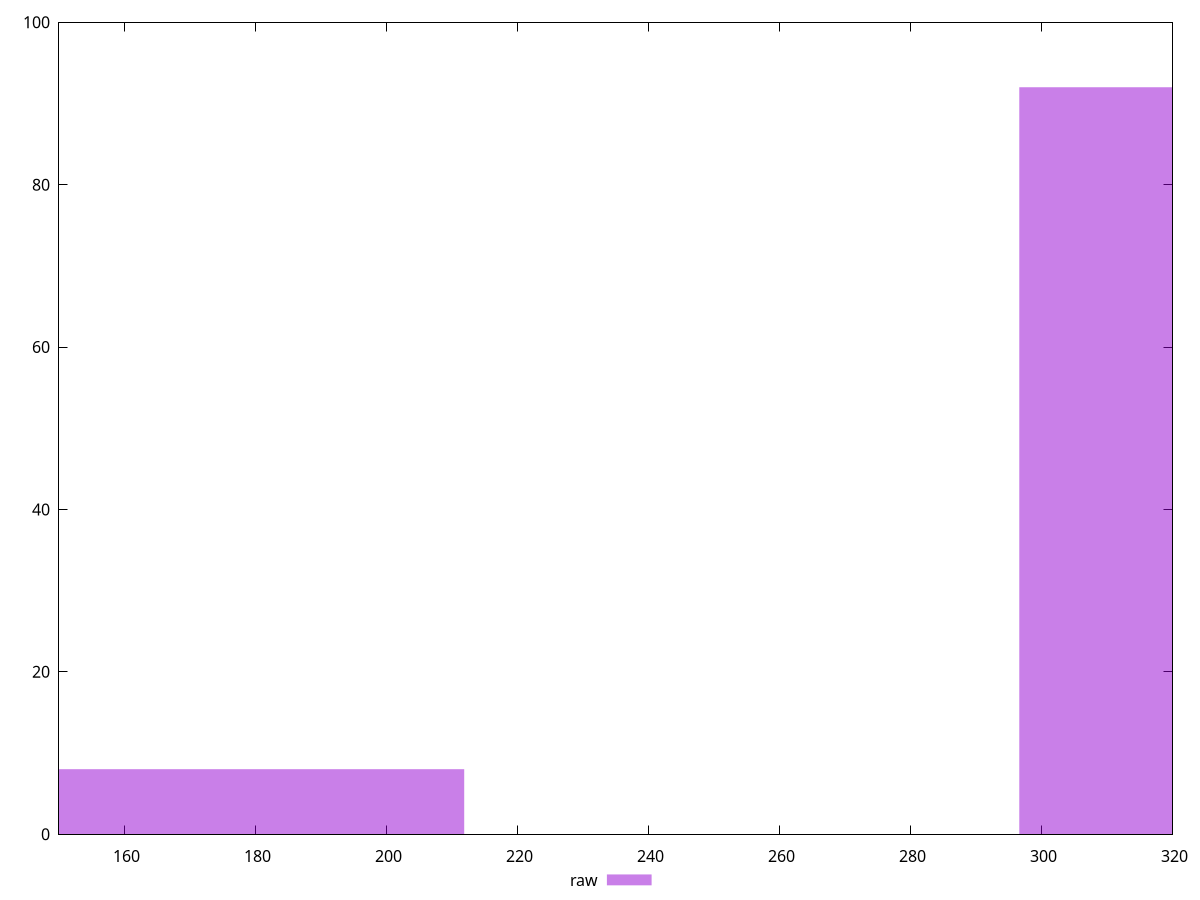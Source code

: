 reset

$raw <<EOF
338.98128045338353 92
169.49064022669177 8
EOF

set key outside below
set boxwidth 84.74532011334588
set xrange [150:320]
set yrange [0:100]
set trange [0:100]
set style fill transparent solid 0.5 noborder
set terminal svg size 640, 490 enhanced background rgb 'white'
set output "report_00018_2021-02-10T15-25-16.877Z/offscreen-images/samples/pages+cached+noadtech/raw/histogram.svg"

plot $raw title "raw" with boxes

reset
